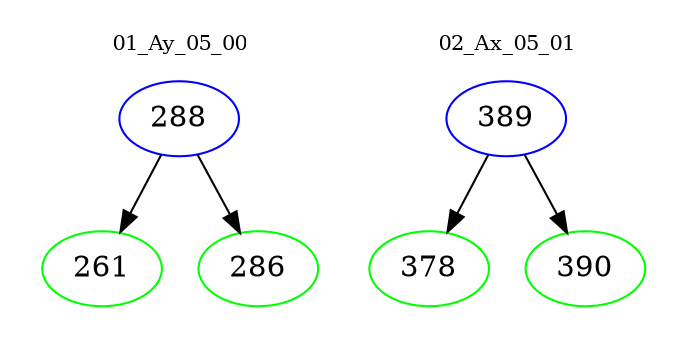 digraph{
subgraph cluster_0 {
color = white
label = "01_Ay_05_00";
fontsize=10;
T0_288 [label="288", color="blue"]
T0_288 -> T0_261 [color="black"]
T0_261 [label="261", color="green"]
T0_288 -> T0_286 [color="black"]
T0_286 [label="286", color="green"]
}
subgraph cluster_1 {
color = white
label = "02_Ax_05_01";
fontsize=10;
T1_389 [label="389", color="blue"]
T1_389 -> T1_378 [color="black"]
T1_378 [label="378", color="green"]
T1_389 -> T1_390 [color="black"]
T1_390 [label="390", color="green"]
}
}
